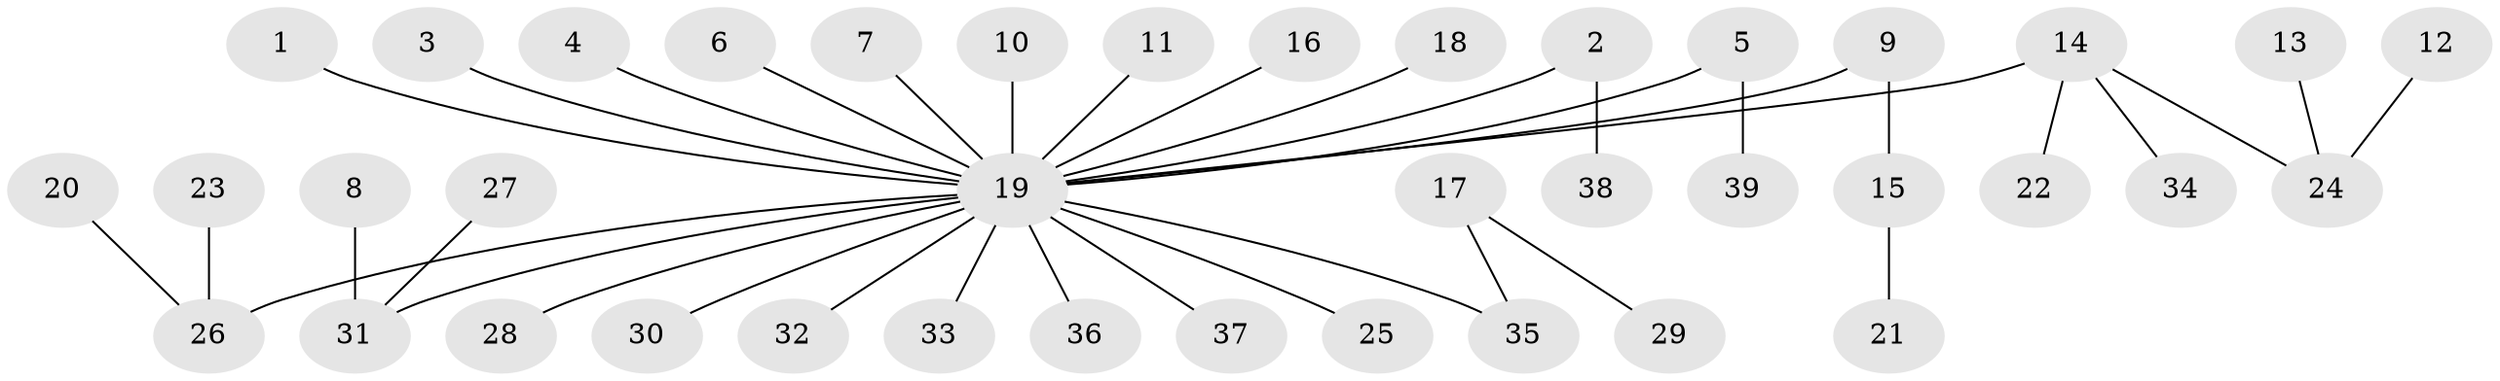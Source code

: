 // original degree distribution, {4: 0.05555555555555555, 25: 0.018518518518518517, 3: 0.09259259259259259, 2: 0.12962962962962962, 1: 0.6851851851851852, 5: 0.018518518518518517}
// Generated by graph-tools (version 1.1) at 2025/36/03/04/25 23:36:56]
// undirected, 39 vertices, 38 edges
graph export_dot {
  node [color=gray90,style=filled];
  1;
  2;
  3;
  4;
  5;
  6;
  7;
  8;
  9;
  10;
  11;
  12;
  13;
  14;
  15;
  16;
  17;
  18;
  19;
  20;
  21;
  22;
  23;
  24;
  25;
  26;
  27;
  28;
  29;
  30;
  31;
  32;
  33;
  34;
  35;
  36;
  37;
  38;
  39;
  1 -- 19 [weight=1.0];
  2 -- 19 [weight=1.0];
  2 -- 38 [weight=1.0];
  3 -- 19 [weight=1.0];
  4 -- 19 [weight=1.0];
  5 -- 19 [weight=1.0];
  5 -- 39 [weight=1.0];
  6 -- 19 [weight=1.0];
  7 -- 19 [weight=1.0];
  8 -- 31 [weight=1.0];
  9 -- 15 [weight=1.0];
  9 -- 19 [weight=1.0];
  10 -- 19 [weight=1.0];
  11 -- 19 [weight=1.0];
  12 -- 24 [weight=1.0];
  13 -- 24 [weight=1.0];
  14 -- 19 [weight=1.0];
  14 -- 22 [weight=1.0];
  14 -- 24 [weight=1.0];
  14 -- 34 [weight=1.0];
  15 -- 21 [weight=1.0];
  16 -- 19 [weight=1.0];
  17 -- 29 [weight=1.0];
  17 -- 35 [weight=1.0];
  18 -- 19 [weight=1.0];
  19 -- 25 [weight=1.0];
  19 -- 26 [weight=1.0];
  19 -- 28 [weight=1.0];
  19 -- 30 [weight=1.0];
  19 -- 31 [weight=1.0];
  19 -- 32 [weight=1.0];
  19 -- 33 [weight=1.0];
  19 -- 35 [weight=1.0];
  19 -- 36 [weight=1.0];
  19 -- 37 [weight=1.0];
  20 -- 26 [weight=1.0];
  23 -- 26 [weight=1.0];
  27 -- 31 [weight=1.0];
}
